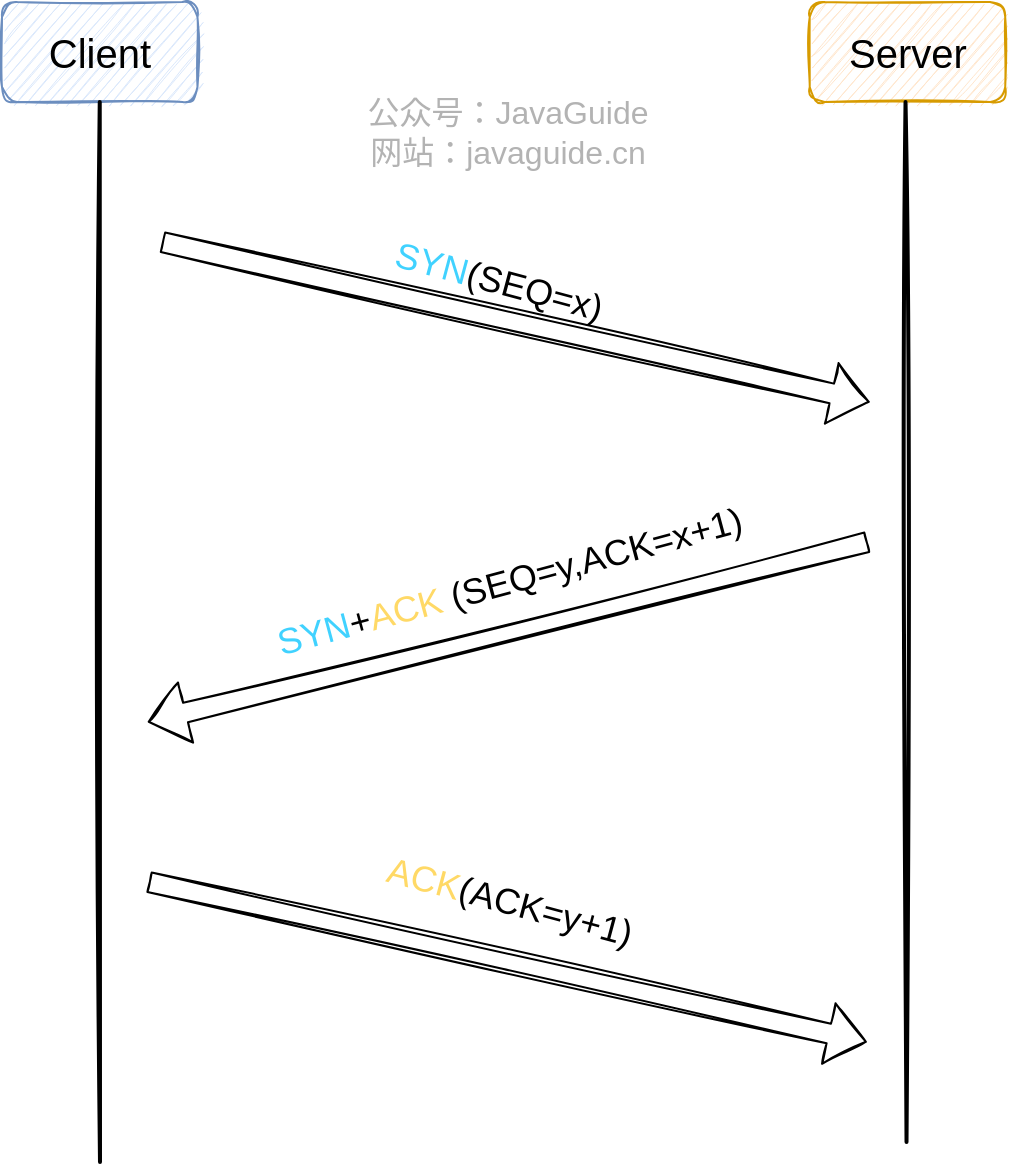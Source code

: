 <mxfile version="13.4.5" type="device"><diagram id="AL4jlyFzqR7gxqzt3J-t" name="Page-1"><mxGraphModel dx="1106" dy="997" grid="1" gridSize="10" guides="1" tooltips="1" connect="1" arrows="1" fold="1" page="1" pageScale="1" pageWidth="1169" pageHeight="1654" math="0" shadow="0"><root><mxCell id="0"/><mxCell id="1" parent="0"/><mxCell id="xRnNR-b0l0sYJ33mGY01-2" value="Client" style="rounded=1;whiteSpace=wrap;html=1;fillColor=#dae8fc;strokeColor=#6c8ebf;comic=1;shadow=0;strokeWidth=1;fontSize=20;sketch=1;" parent="1" vertex="1"><mxGeometry x="70" y="180" width="97.74" height="50" as="geometry"/></mxCell><mxCell id="xRnNR-b0l0sYJ33mGY01-3" value="Server" style="rounded=1;whiteSpace=wrap;html=1;fillColor=#ffe6cc;strokeColor=#d79b00;comic=1;shadow=0;strokeWidth=1;fontSize=20;sketch=1;" parent="1" vertex="1"><mxGeometry x="473.87" y="180" width="97.74" height="50" as="geometry"/></mxCell><mxCell id="xRnNR-b0l0sYJ33mGY01-4" value="" style="endArrow=none;html=1;fontSize=22;entryX=0.5;entryY=1;entryDx=0;entryDy=0;strokeWidth=2;shadow=0;sketch=1;" parent="1" target="xRnNR-b0l0sYJ33mGY01-2" edge="1"><mxGeometry width="50" height="50" relative="1" as="geometry"><mxPoint x="119" y="760" as="sourcePoint"/><mxPoint x="172.262" y="270" as="targetPoint"/></mxGeometry></mxCell><mxCell id="xRnNR-b0l0sYJ33mGY01-5" value="" style="endArrow=none;html=1;fontSize=22;entryX=0.5;entryY=1;entryDx=0;entryDy=0;strokeWidth=2;shadow=0;sketch=1;" parent="1" edge="1"><mxGeometry width="50" height="50" relative="1" as="geometry"><mxPoint x="522.262" y="750" as="sourcePoint"/><mxPoint x="521.762" y="230" as="targetPoint"/></mxGeometry></mxCell><mxCell id="xRnNR-b0l0sYJ33mGY01-6" value="" style="endArrow=classic;html=1;strokeWidth=1;fontSize=19;shape=flexArrow;shadow=0;sketch=1;rounded=1;" parent="1" edge="1"><mxGeometry width="50" height="50" relative="1" as="geometry"><mxPoint x="150" y="300" as="sourcePoint"/><mxPoint x="503.882" y="380" as="targetPoint"/></mxGeometry></mxCell><mxCell id="xRnNR-b0l0sYJ33mGY01-7" value="" style="endArrow=classic;html=1;strokeWidth=1;fontSize=19;shape=flexArrow;shadow=0;sketch=1;rounded=1;" parent="1" edge="1"><mxGeometry width="50" height="50" relative="1" as="geometry"><mxPoint x="502.862" y="450" as="sourcePoint"/><mxPoint x="142.862" y="540" as="targetPoint"/></mxGeometry></mxCell><mxCell id="xRnNR-b0l0sYJ33mGY01-8" value="" style="endArrow=classic;html=1;strokeWidth=1;fontSize=19;shape=flexArrow;shadow=0;sketch=1;rounded=1;" parent="1" edge="1"><mxGeometry width="50" height="50" relative="1" as="geometry"><mxPoint x="143.302" y="620" as="sourcePoint"/><mxPoint x="502.43" y="700" as="targetPoint"/></mxGeometry></mxCell><mxCell id="xRnNR-b0l0sYJ33mGY01-9" value="&lt;font color=&quot;#40d2ff&quot;&gt;SYN&lt;/font&gt;(SEQ=x)" style="text;html=1;strokeColor=none;fillColor=none;align=center;verticalAlign=middle;whiteSpace=wrap;rounded=0;shadow=0;comic=1;fontSize=18;rotation=15;sketch=1;" parent="1" vertex="1"><mxGeometry x="188.152" y="310" width="261.2" height="20" as="geometry"/></mxCell><mxCell id="xRnNR-b0l0sYJ33mGY01-10" value="&lt;font style=&quot;font-size: 18px&quot; color=&quot;#40d2ff&quot;&gt;SYN&lt;/font&gt;&lt;font style=&quot;font-size: 18px&quot;&gt;+&lt;/font&gt;&lt;font color=&quot;#ffd966&quot; style=&quot;font-size: 18px&quot;&gt;ACK&lt;/font&gt; (SEQ=y,ACK=x+1)" style="text;html=1;strokeColor=none;fillColor=none;align=center;verticalAlign=middle;whiteSpace=wrap;rounded=0;shadow=0;comic=1;fontSize=18;rotation=-15;sketch=1;" parent="1" vertex="1"><mxGeometry x="74.832" y="460" width="497.5" height="20" as="geometry"/></mxCell><mxCell id="xRnNR-b0l0sYJ33mGY01-11" value="&lt;font color=&quot;#ffd966&quot; style=&quot;font-size: 18px&quot;&gt;ACK&lt;/font&gt;(ACK=y+1)" style="text;html=1;strokeColor=none;fillColor=none;align=center;verticalAlign=middle;whiteSpace=wrap;rounded=0;shadow=0;comic=1;fontSize=18;rotation=15;sketch=1;" parent="1" vertex="1"><mxGeometry x="193.7" y="620" width="259.76" height="20" as="geometry"/></mxCell><mxCell id="xRnNR-b0l0sYJ33mGY01-14" value="公众号：JavaGuide&lt;br style=&quot;font-size: 16px&quot;&gt;网站：javaguide.cn" style="text;html=1;strokeColor=none;fillColor=none;align=center;verticalAlign=middle;whiteSpace=wrap;rounded=0;labelBackgroundColor=none;fontSize=16;fontColor=#B3B3B3;rotation=0;sketch=1;shadow=0;" parent="1" vertex="1"><mxGeometry x="237.86" y="240" width="170" height="10" as="geometry"/></mxCell></root></mxGraphModel></diagram></mxfile>